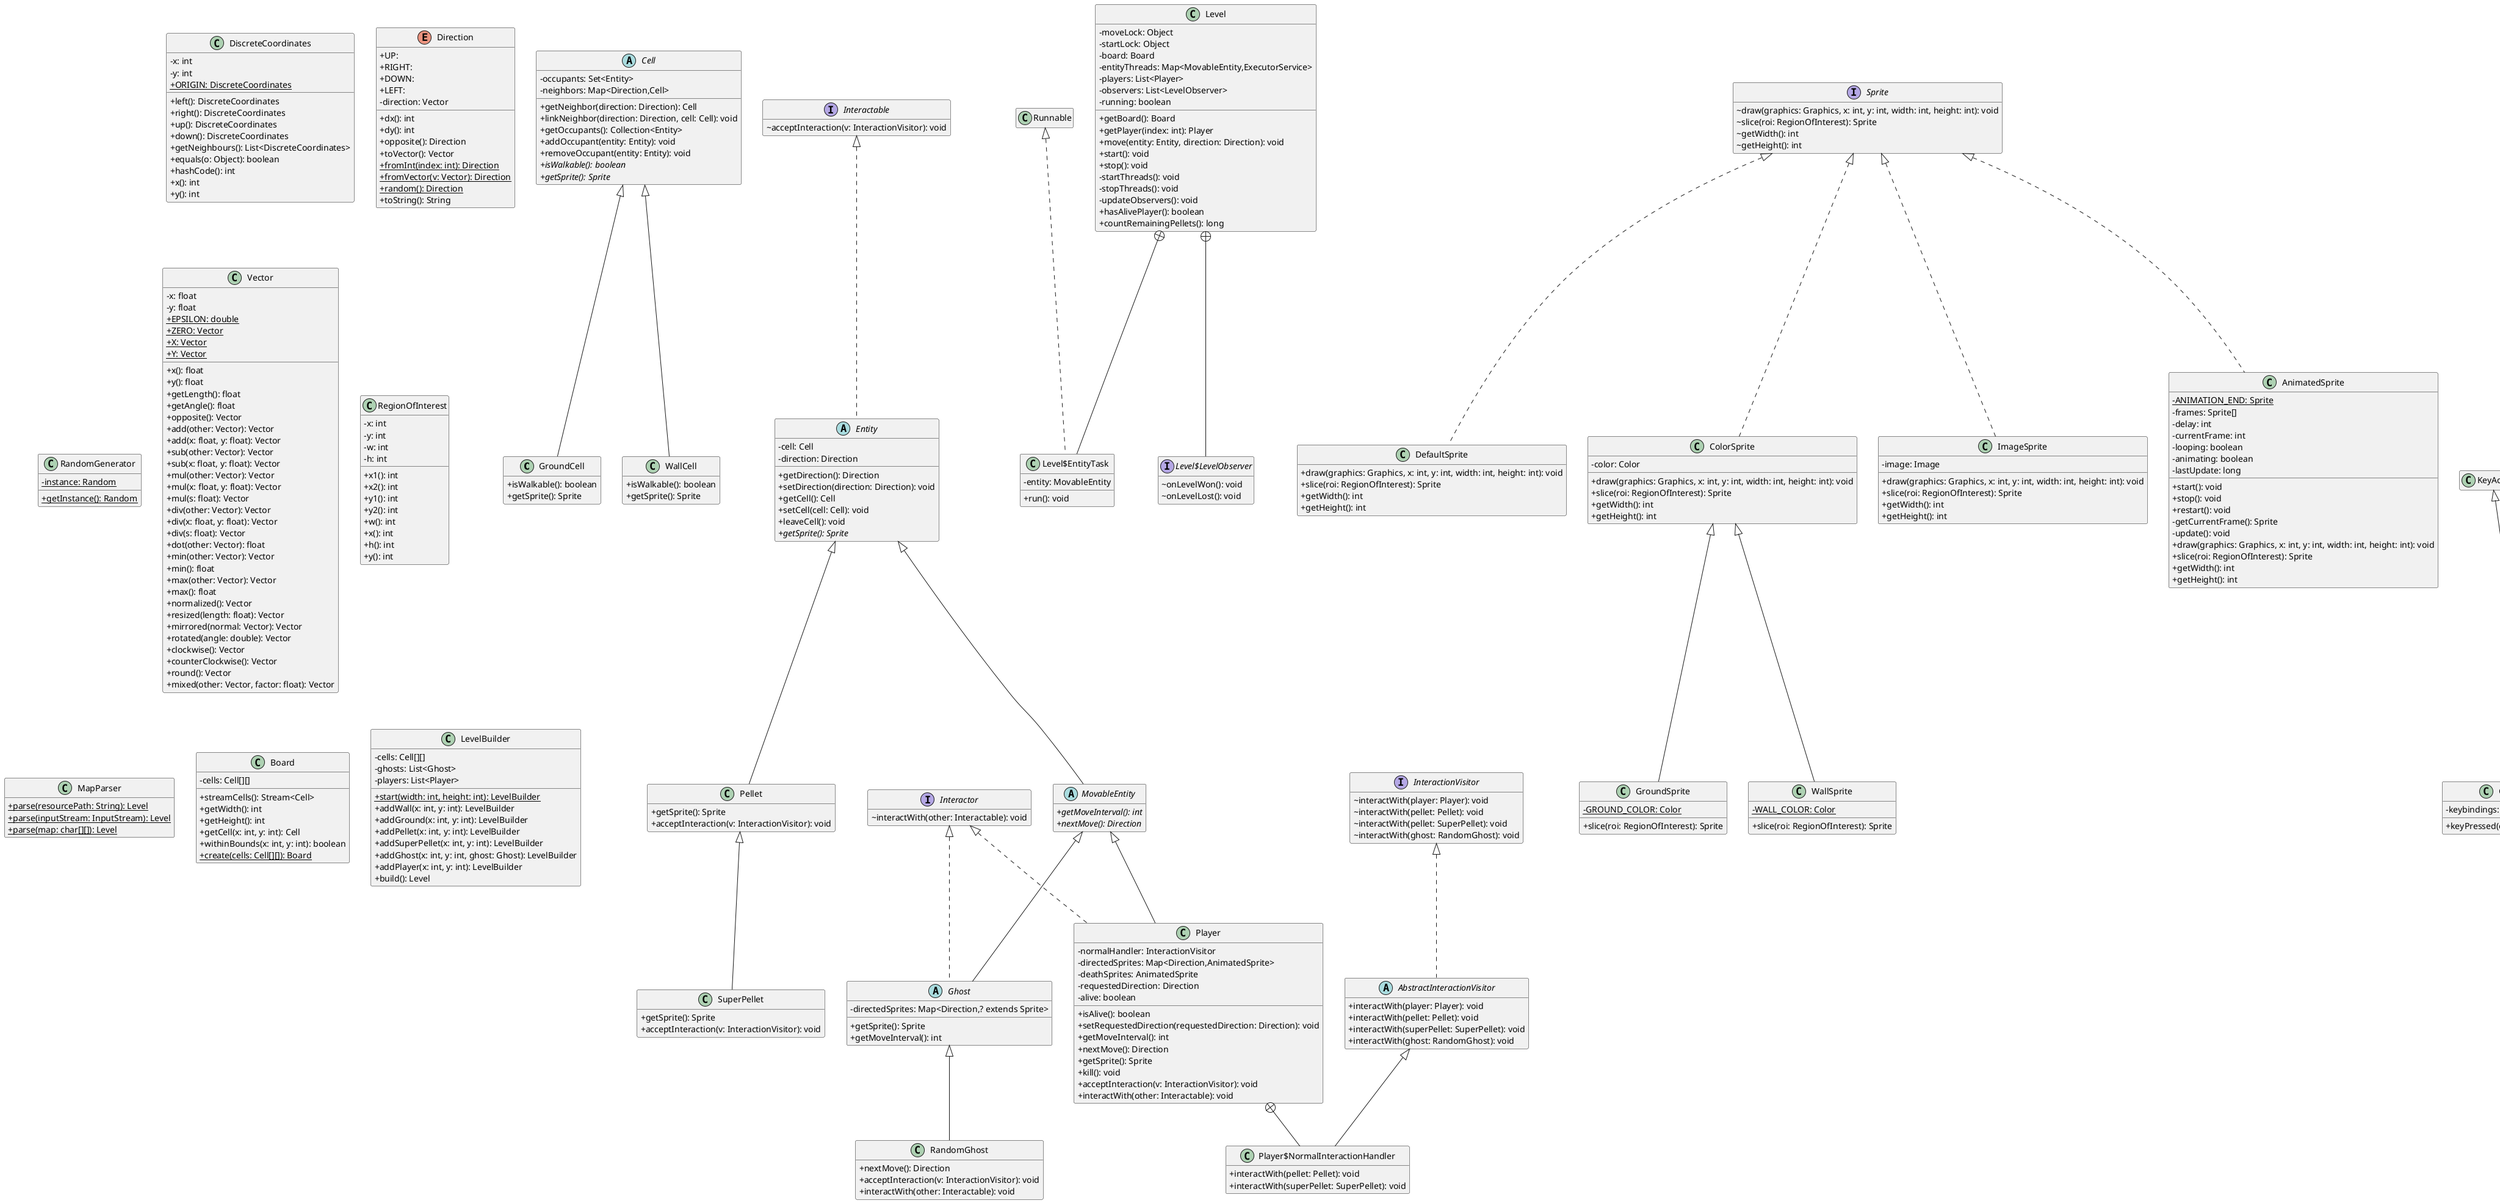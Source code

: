 @startuml

' STATIC
' Generated by CTP - https://github.com/samuelroland/ctp

' Style
hide empty members
skinparam classAttributeIconSize 0

' Additions
hide Main

' Board "1"-"*" Cell: contains >
' Entity "1"-"1" Cell: placed on >
' SpriteRegister "1"-"*" Sprite: puts in cache >


' REMOVE

' ENDSTATIC
class GroundCell {
	+ isWalkable(): boolean
	+ getSprite(): Sprite
}

class SuperPellet {
	+ getSprite(): Sprite
	+ acceptInteraction(v: InteractionVisitor): void
}

class Main {
	+ {static} main(args: String[]): void
}

abstract class Cell {
	- occupants: Set<Entity>
	- neighbors: Map<Direction,Cell>
	+ getNeighbor(direction: Direction): Cell
	+ linkNeighbor(direction: Direction, cell: Cell): void
	+ getOccupants(): Collection<Entity>
	+ addOccupant(entity: Entity): void
	+ removeOccupant(entity: Entity): void
	+ {abstract}isWalkable(): boolean
	+ {abstract}getSprite(): Sprite
}


class Level {
	- moveLock: Object
	- startLock: Object
	- board: Board
	- entityThreads: Map<MovableEntity,ExecutorService>
	- players: List<Player>
	- observers: List<LevelObserver>
	- running: boolean
	+ getBoard(): Board
	+ getPlayer(index: int): Player
	+ move(entity: Entity, direction: Direction): void
	+ start(): void
	+ stop(): void
	- startThreads(): void
	- stopThreads(): void
	- updateObservers(): void
	+ hasAlivePlayer(): boolean
	+ countRemainingPellets(): long
}


class Level$EntityTask {
	- entity: MovableEntity
	+ run(): void
}


interface Level$LevelObserver {
	~ onLevelWon(): void
	~ onLevelLost(): void
}

abstract class Ghost {
	- directedSprites: Map<Direction,? extends Sprite>
	+ getSprite(): Sprite
	+ getMoveInterval(): int
}


class DiscreteCoordinates {
	- x: int
	- y: int
	+ {static} ORIGIN: DiscreteCoordinates
	+ left(): DiscreteCoordinates
	+ right(): DiscreteCoordinates
	+ up(): DiscreteCoordinates
	+ down(): DiscreteCoordinates
	+ getNeighbours(): List<DiscreteCoordinates>
	+ equals(o: Object): boolean
	+ hashCode(): int
	+ x(): int
	+ y(): int
}


interface Interactor {
	~ interactWith(other: Interactable): void
}

enum Direction {
	+ UP: 
	+ RIGHT: 
	+ DOWN: 
	+ LEFT: 
	- direction: Vector
	+ dx(): int
	+ dy(): int
	+ opposite(): Direction
	+ toVector(): Vector
	+ {static} fromInt(index: int): Direction
	+ {static} fromVector(v: Vector): Direction
	+ {static} random(): Direction
	+ toString(): String
}


class RandomGenerator {
	- {static} instance: Random
	+ {static} getInstance(): Random
}


interface InteractionVisitor {
	~ interactWith(player: Player): void
	~ interactWith(pellet: Pellet): void
	~ interactWith(pellet: SuperPellet): void
	~ interactWith(ghost: RandomGhost): void
}

interface Interactable {
	~ acceptInteraction(v: InteractionVisitor): void
}

class DefaultSprite {
	+ draw(graphics: Graphics, x: int, y: int, width: int, height: int): void
	+ slice(roi: RegionOfInterest): Sprite
	+ getWidth(): int
	+ getHeight(): int
}

class WallCell {
	+ isWalkable(): boolean
	+ getSprite(): Sprite
}

class Vector {
	- x: float
	- y: float
	+ {static} EPSILON: double
	+ {static} ZERO: Vector
	+ {static} X: Vector
	+ {static} Y: Vector
	+ x(): float
	+ y(): float
	+ getLength(): float
	+ getAngle(): float
	+ opposite(): Vector
	+ add(other: Vector): Vector
	+ add(x: float, y: float): Vector
	+ sub(other: Vector): Vector
	+ sub(x: float, y: float): Vector
	+ mul(other: Vector): Vector
	+ mul(x: float, y: float): Vector
	+ mul(s: float): Vector
	+ div(other: Vector): Vector
	+ div(x: float, y: float): Vector
	+ div(s: float): Vector
	+ dot(other: Vector): float
	+ min(other: Vector): Vector
	+ min(): float
	+ max(other: Vector): Vector
	+ max(): float
	+ normalized(): Vector
	+ resized(length: float): Vector
	+ mirrored(normal: Vector): Vector
	+ rotated(angle: double): Vector
	+ clockwise(): Vector
	+ counterClockwise(): Vector
	+ round(): Vector
	+ mixed(other: Vector, factor: float): Vector
}


class GroundSprite {
	- {static} GROUND_COLOR: Color
	+ slice(roi: RegionOfInterest): Sprite
}


class ColorSprite {
	- color: Color
	+ draw(graphics: Graphics, x: int, y: int, width: int, height: int): void
	+ slice(roi: RegionOfInterest): Sprite
	+ getWidth(): int
	+ getHeight(): int
}


class RegionOfInterest {
	- x: int
	- y: int
	- w: int
	- h: int
	+ x1(): int
	+ x2(): int
	+ y1(): int
	+ y2(): int
	+ w(): int
	+ x(): int
	+ h(): int
	+ y(): int
}


class Pellet {
	+ getSprite(): Sprite
	+ acceptInteraction(v: InteractionVisitor): void
}

class WallSprite {
	- {static} WALL_COLOR: Color
	+ slice(roi: RegionOfInterest): Sprite
}


class MapParser {
	+ {static} parse(resourcePath: String): Level
	+ {static} parse(inputStream: InputStream): Level
	+ {static} parse(map: char[][]): Level
}

class GameFrame {
	- {static} FRAME_RATE: int
	- panel: LevelPanel
	+ start(): void
}


class GameFrame$KeyListener {
	- keybindings: Map<Integer,Consumer<Level>>
	+ keyPressed(e: KeyEvent): void
}


abstract class MovableEntity {
	+ {abstract}getMoveInterval(): int
	+ {abstract}nextMove(): Direction
}

abstract class AbstractInteractionVisitor {
	+ interactWith(player: Player): void
	+ interactWith(pellet: Pellet): void
	+ interactWith(superPellet: SuperPellet): void
	+ interactWith(ghost: RandomGhost): void
}

abstract class SpriteRegister {
	- spriteCache: Map<String,Sprite>
	+ loadSprite(resource: String): Sprite
	+ createAnimation(resource: Sprite, frames: int, delay: int, loop: boolean): AnimatedSprite
	- loadResource(resource: String): Sprite
}


class ButtonPanel {
}
class Player {
	- normalHandler: InteractionVisitor
	- directedSprites: Map<Direction,AnimatedSprite>
	- deathSprites: AnimatedSprite
	- requestedDirection: Direction
	- alive: boolean
	+ isAlive(): boolean
	+ setRequestedDirection(requestedDirection: Direction): void
	+ getMoveInterval(): int
	+ nextMove(): Direction
	+ getSprite(): Sprite
	+ kill(): void
	+ acceptInteraction(v: InteractionVisitor): void
	+ interactWith(other: Interactable): void
}


class Player$NormalInteractionHandler {
	+ interactWith(pellet: Pellet): void
	+ interactWith(superPellet: SuperPellet): void
}

class ImageSprite {
	- image: Image
	+ draw(graphics: Graphics, x: int, y: int, width: int, height: int): void
	+ slice(roi: RegionOfInterest): Sprite
	+ getWidth(): int
	+ getHeight(): int
}


class Board {
	- cells: Cell[][]
	+ streamCells(): Stream<Cell>
	+ getWidth(): int
	+ getHeight(): int
	+ getCell(x: int, y: int): Cell
	+ withinBounds(x: int, y: int): boolean
	+ {static} create(cells: Cell[][]): Board
}


class LevelPanel {
	- {static} SQUARE_SIZE: int
	- level: Level
	+ getLevel(): Level
	# paintComponent(g: Graphics): void
	- render(board: Board, g: Graphics2D): void
	- renderCell(cell: Cell, g: Graphics2D, x: int, y: int, width: int, height: int): void
}


class GameWindow {
	- player: Player
	- level: Level
	- frame: GameFrame
	+ begin(): void
	+ onLevelWon(): void
	+ onLevelLost(): void
}


class RandomGhost {
	+ nextMove(): Direction
	+ acceptInteraction(v: InteractionVisitor): void
	+ interactWith(other: Interactable): void
}

interface Sprite {
	~ draw(graphics: Graphics, x: int, y: int, width: int, height: int): void
	~ slice(roi: RegionOfInterest): Sprite
	~ getWidth(): int
	~ getHeight(): int
}

abstract class Entity {
	- cell: Cell
	- direction: Direction
	+ getDirection(): Direction
	+ setDirection(direction: Direction): void
	+ getCell(): Cell
	+ setCell(cell: Cell): void
	+ leaveCell(): void
	+ {abstract}getSprite(): Sprite
}


class PacmanSprites {
	- {static} SPRITE_SIZE: int
	- {static} ANIMATION_DELAY: int
	- {static} DIRECTED_ORDER: Direction[]
	- {static} INSTANCE: PacmanSprites
	+ getPacman(): Map<Direction,AnimatedSprite>
	+ getPacmanDeath(): AnimatedSprite
	+ getWall(): Sprite
	+ getGround(): Sprite
	+ getPellet(): Sprite
	+ getSuperPellet(): Sprite
	+ getRedGhost(): Map<Direction,AnimatedSprite>
	- loadDirectedSprites(resource: String, frames: int): Map<Direction,AnimatedSprite>
	+ {static} getInstance(): PacmanSprites
}


class LevelBuilder {
	- cells: Cell[][]
	- ghosts: List<Ghost>
	- players: List<Player>
	+ {static} start(width: int, height: int): LevelBuilder
	+ addWall(x: int, y: int): LevelBuilder
	+ addGround(x: int, y: int): LevelBuilder
	+ addPellet(x: int, y: int): LevelBuilder
	+ addSuperPellet(x: int, y: int): LevelBuilder
	+ addGhost(x: int, y: int, ghost: Ghost): LevelBuilder
	+ addPlayer(x: int, y: int): LevelBuilder
	+ build(): Level
}


class AnimatedSprite {
	- {static} ANIMATION_END: Sprite
	- frames: Sprite[]
	- delay: int
	- currentFrame: int
	- looping: boolean
	- animating: boolean
	- lastUpdate: long
	+ start(): void
	+ stop(): void
	+ restart(): void
	- getCurrentFrame(): Sprite
	- update(): void
	+ draw(graphics: Graphics, x: int, y: int, width: int, height: int): void
	+ slice(roi: RegionOfInterest): Sprite
	+ getWidth(): int
	+ getHeight(): int
}




Cell <|-- GroundCell
Pellet <|-- SuperPellet
Level +-- Level$EntityTask
Runnable <|.. Level$EntityTask
Level +-- Level$LevelObserver
Interactor <|.. Ghost
MovableEntity <|-- Ghost
Sprite <|.. DefaultSprite
Cell <|-- WallCell
ColorSprite <|-- GroundSprite
Sprite <|.. ColorSprite
Entity <|-- Pellet
ColorSprite <|-- WallSprite
JFrame <|-- GameFrame
GameFrame +-- GameFrame$KeyListener
KeyAdapter <|-- GameFrame$KeyListener
Entity <|-- MovableEntity
InteractionVisitor <|.. AbstractInteractionVisitor
JPanel <|-- ButtonPanel
Interactor <|.. Player
MovableEntity <|-- Player
Player +-- Player$NormalInteractionHandler
AbstractInteractionVisitor <|-- Player$NormalInteractionHandler
Sprite <|.. ImageSprite
JPanel <|-- LevelPanel
LevelObserver <|.. GameWindow
Ghost <|-- RandomGhost
Interactable <|.. Entity
SpriteRegister <|-- PacmanSprites
Sprite <|.. AnimatedSprite
@enduml

